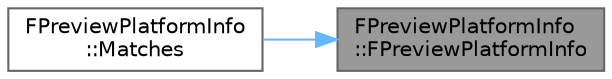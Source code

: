 digraph "FPreviewPlatformInfo::FPreviewPlatformInfo"
{
 // INTERACTIVE_SVG=YES
 // LATEX_PDF_SIZE
  bgcolor="transparent";
  edge [fontname=Helvetica,fontsize=10,labelfontname=Helvetica,labelfontsize=10];
  node [fontname=Helvetica,fontsize=10,shape=box,height=0.2,width=0.4];
  rankdir="RL";
  Node1 [id="Node000001",label="FPreviewPlatformInfo\l::FPreviewPlatformInfo",height=0.2,width=0.4,color="gray40", fillcolor="grey60", style="filled", fontcolor="black",tooltip=" "];
  Node1 -> Node2 [id="edge1_Node000001_Node000002",dir="back",color="steelblue1",style="solid",tooltip=" "];
  Node2 [id="Node000002",label="FPreviewPlatformInfo\l::Matches",height=0.2,width=0.4,color="grey40", fillcolor="white", style="filled",URL="$dd/d21/structFPreviewPlatformInfo.html#abc688c640f128cbbd9e9dc7531c3bfce",tooltip="Checks if two FPreviewPlatformInfos are for the same preview platform."];
}
